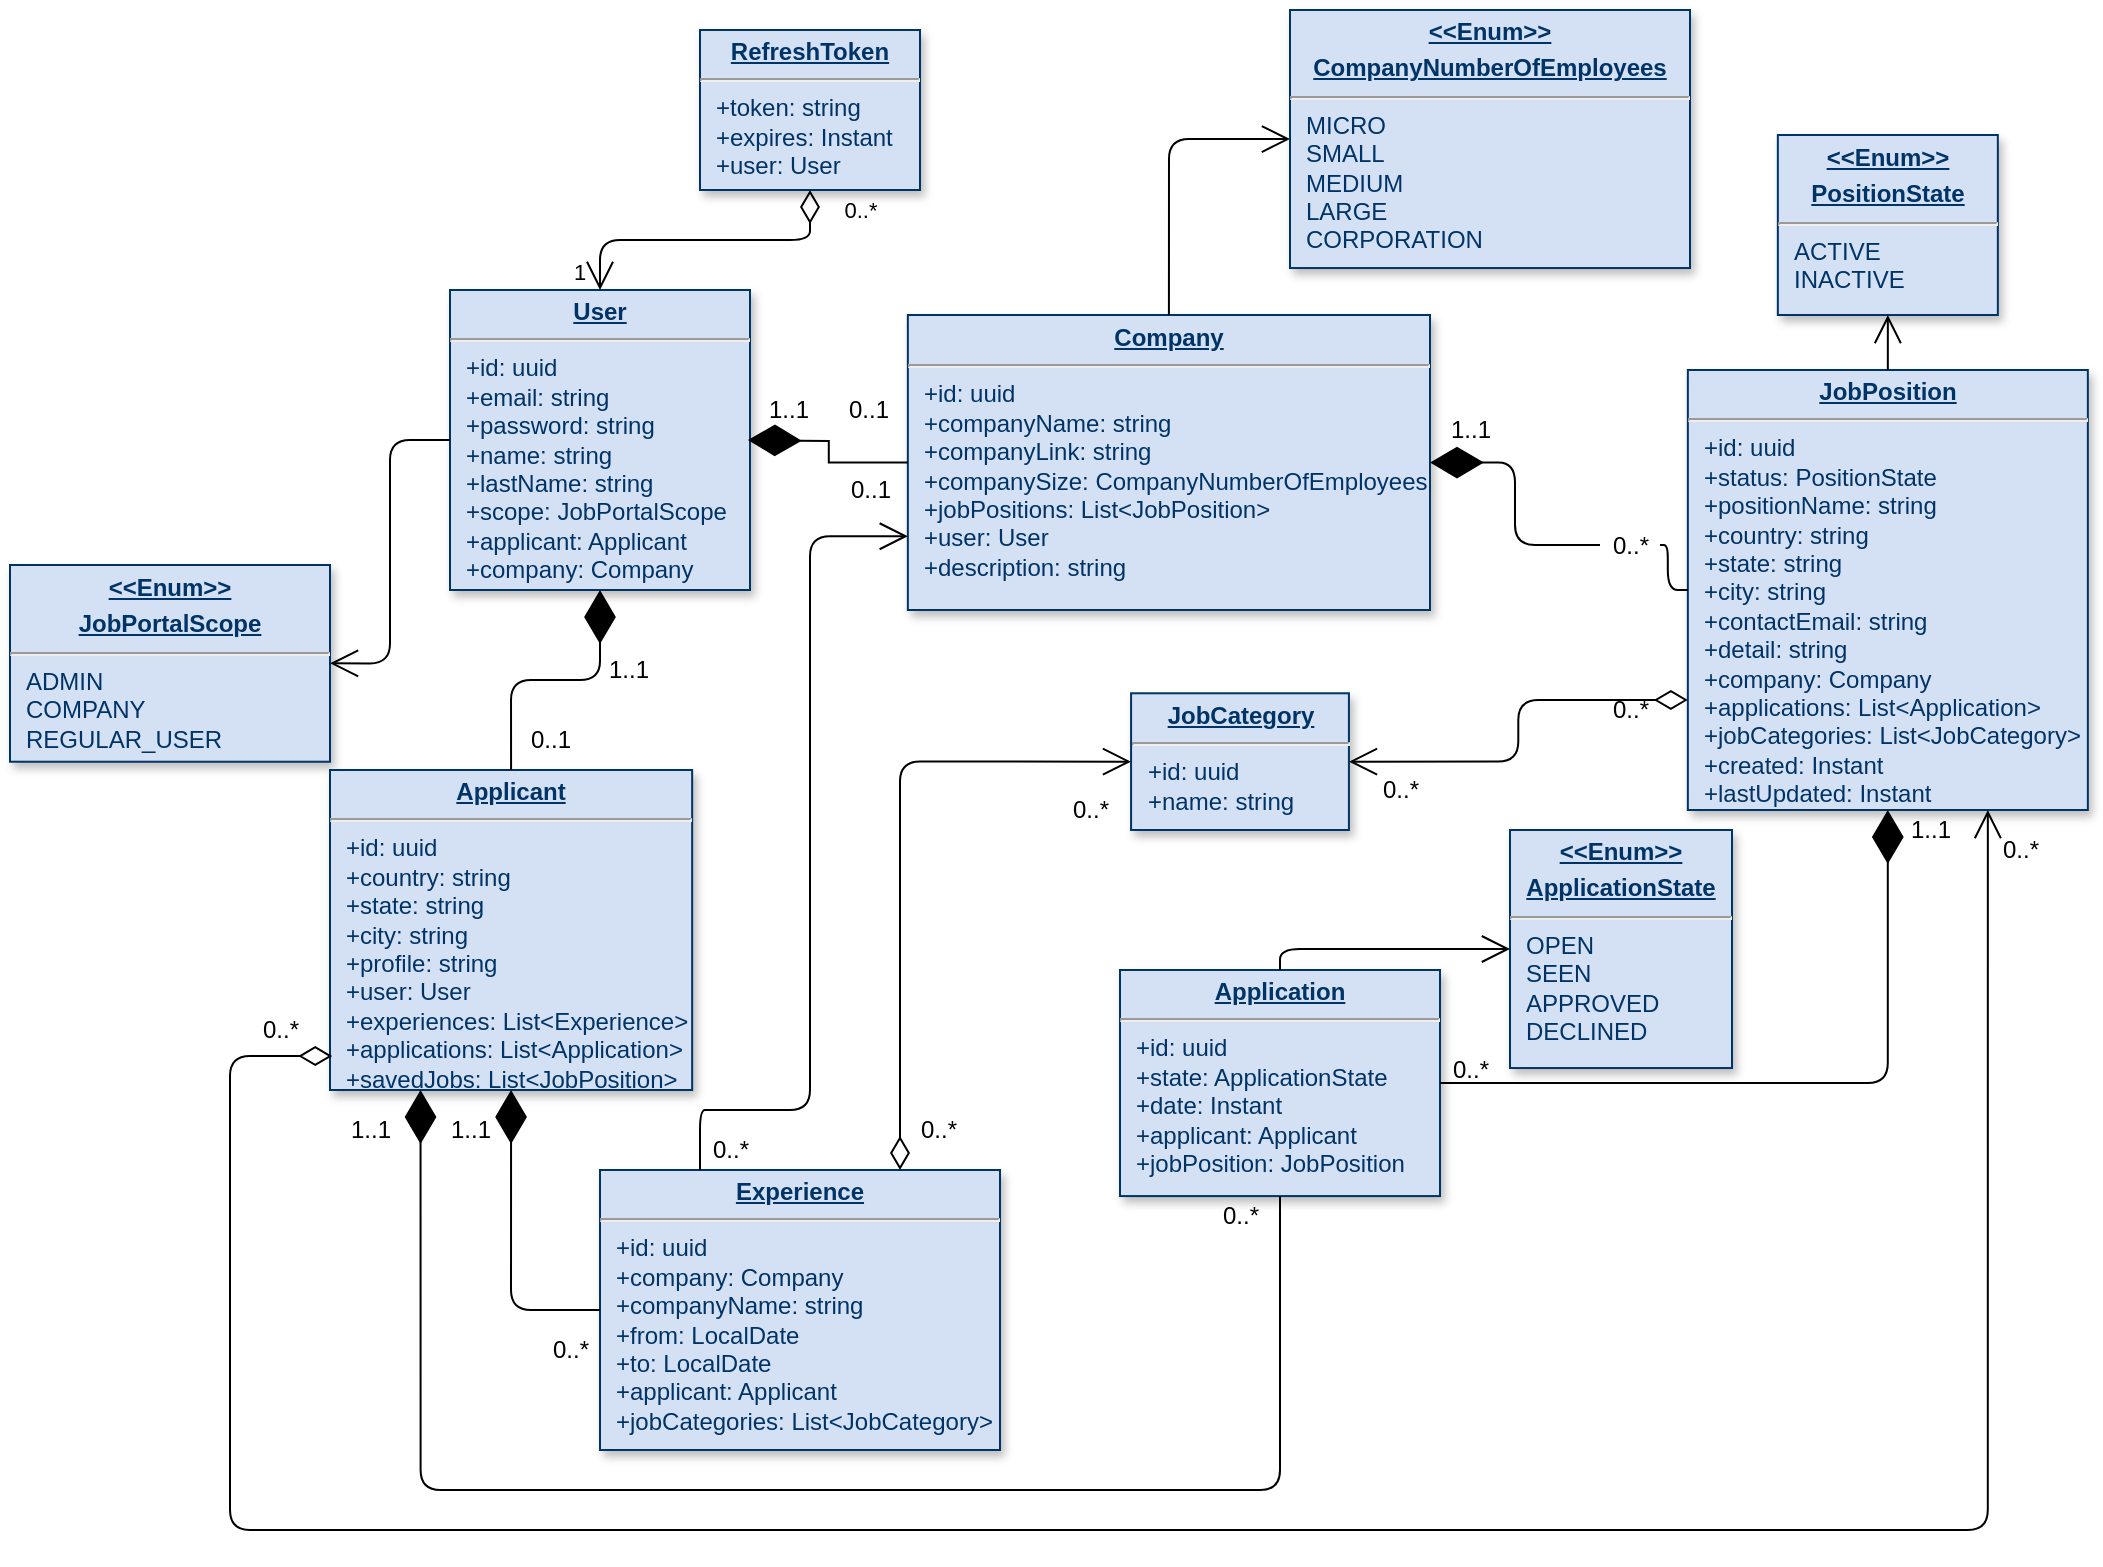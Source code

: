 <mxfile version="19.0.3" type="device"><diagram name="Page-1" id="efa7a0a1-bf9b-a30e-e6df-94a7791c09e9"><mxGraphModel dx="1038" dy="626" grid="1" gridSize="10" guides="1" tooltips="1" connect="1" arrows="1" fold="1" page="1" pageScale="1" pageWidth="826" pageHeight="1169" background="none" math="0" shadow="0"><root><mxCell id="0"/><mxCell id="1" parent="0"/><mxCell id="19" value="&lt;p style=&quot;margin: 0px; margin-top: 4px; text-align: center; text-decoration: underline;&quot;&gt;&lt;b&gt;&amp;lt;&amp;lt;Enum&amp;gt;&amp;gt;&lt;/b&gt;&lt;strong&gt;&lt;br&gt;&lt;/strong&gt;&lt;/p&gt;&lt;p style=&quot;margin: 0px; margin-top: 4px; text-align: center; text-decoration: underline;&quot;&gt;&lt;strong&gt;ApplicationState&lt;/strong&gt;&lt;/p&gt;&lt;hr&gt;&lt;p style=&quot;margin: 0px; margin-left: 8px;&quot;&gt;OPEN&lt;/p&gt;&lt;p style=&quot;margin: 0px; margin-left: 8px;&quot;&gt;SEEN&lt;/p&gt;&lt;p style=&quot;margin: 0px; margin-left: 8px;&quot;&gt;APPROVED&lt;/p&gt;&lt;p style=&quot;margin: 0px; margin-left: 8px;&quot;&gt;DECLINED&lt;/p&gt;" style="verticalAlign=top;align=left;overflow=fill;fontSize=12;fontFamily=Helvetica;html=1;strokeColor=#003366;shadow=1;fillColor=#D4E1F5;fontColor=#003366" parent="1" vertex="1"><mxGeometry x="1090" y="640" width="111" height="119.02" as="geometry"/></mxCell><mxCell id="20" value="&lt;p style=&quot;margin: 0px; margin-top: 4px; text-align: center; text-decoration: underline;&quot;&gt;&lt;strong&gt;Company&lt;/strong&gt;&lt;/p&gt;&lt;hr&gt;&lt;p style=&quot;margin: 0px; margin-left: 8px;&quot;&gt;+id: uuid&lt;/p&gt;&lt;p style=&quot;margin: 0px; margin-left: 8px;&quot;&gt;&lt;span style=&quot;background-color: initial;&quot;&gt;+companyName: string&lt;/span&gt;&lt;br&gt;&lt;/p&gt;&lt;p style=&quot;margin: 0px; margin-left: 8px;&quot;&gt;+companyLink: string&lt;/p&gt;&lt;p style=&quot;margin: 0px; margin-left: 8px;&quot;&gt;+companySize: CompanyNumberOfEmployees&lt;/p&gt;&lt;p style=&quot;margin: 0px; margin-left: 8px;&quot;&gt;+jobPositions: List&amp;lt;JobPosition&amp;gt;&lt;/p&gt;&lt;p style=&quot;margin: 0px; margin-left: 8px;&quot;&gt;+user: User&lt;/p&gt;&lt;p style=&quot;margin: 0px; margin-left: 8px;&quot;&gt;+description: string&lt;/p&gt;" style="verticalAlign=top;align=left;overflow=fill;fontSize=12;fontFamily=Helvetica;html=1;strokeColor=#003366;shadow=1;fillColor=#D4E1F5;fontColor=#003366" parent="1" vertex="1"><mxGeometry x="788.92" y="382.5" width="261.08" height="147.5" as="geometry"/></mxCell><mxCell id="21" value="&lt;p style=&quot;margin: 0px; margin-top: 4px; text-align: center; text-decoration: underline;&quot;&gt;&lt;b&gt;&amp;lt;&amp;lt;Enum&amp;gt;&amp;gt;&lt;/b&gt;&lt;strong&gt;&lt;br&gt;&lt;/strong&gt;&lt;/p&gt;&lt;p style=&quot;margin: 0px; margin-top: 4px; text-align: center; text-decoration: underline;&quot;&gt;&lt;strong&gt;PositionState&lt;/strong&gt;&lt;/p&gt;&lt;hr&gt;&lt;p style=&quot;margin: 0px; margin-left: 8px;&quot;&gt;ACTIVE&lt;/p&gt;&lt;p style=&quot;margin: 0px; margin-left: 8px;&quot;&gt;INACTIVE&lt;/p&gt;" style="verticalAlign=top;align=left;overflow=fill;fontSize=12;fontFamily=Helvetica;html=1;strokeColor=#003366;shadow=1;fillColor=#D4E1F5;fontColor=#003366" parent="1" vertex="1"><mxGeometry x="1223.92" y="292.5" width="110" height="90" as="geometry"/></mxCell><mxCell id="22" value="&lt;p style=&quot;margin: 0px; margin-top: 4px; text-align: center; text-decoration: underline;&quot;&gt;&lt;strong&gt;User&lt;/strong&gt;&lt;/p&gt;&lt;hr&gt;&lt;p style=&quot;margin: 0px; margin-left: 8px;&quot;&gt;+id: uuid&lt;/p&gt;&lt;p style=&quot;margin: 0px; margin-left: 8px;&quot;&gt;+email: string&lt;/p&gt;&lt;p style=&quot;margin: 0px; margin-left: 8px;&quot;&gt;+password: string&lt;/p&gt;&lt;p style=&quot;margin: 0px; margin-left: 8px;&quot;&gt;+name: string&lt;/p&gt;&lt;p style=&quot;margin: 0px; margin-left: 8px;&quot;&gt;+lastName: string&lt;/p&gt;&lt;p style=&quot;margin: 0px; margin-left: 8px;&quot;&gt;+scope: JobPortalScope&lt;/p&gt;&lt;p style=&quot;margin: 0px; margin-left: 8px;&quot;&gt;+applicant: Applicant&lt;/p&gt;&lt;p style=&quot;margin: 0px; margin-left: 8px;&quot;&gt;+company: Company&lt;/p&gt;" style="verticalAlign=top;align=left;overflow=fill;fontSize=12;fontFamily=Helvetica;html=1;strokeColor=#003366;shadow=1;fillColor=#D4E1F5;fontColor=#003366" parent="1" vertex="1"><mxGeometry x="560" y="370" width="150" height="150" as="geometry"/></mxCell><mxCell id="23" value="&lt;p style=&quot;margin: 0px; margin-top: 4px; text-align: center; text-decoration: underline;&quot;&gt;&lt;strong&gt;JobCategory&lt;/strong&gt;&lt;/p&gt;&lt;hr&gt;&lt;p style=&quot;margin: 0px; margin-left: 8px;&quot;&gt;+id: uuid&lt;/p&gt;&lt;p style=&quot;margin: 0px; margin-left: 8px;&quot;&gt;+name: string&lt;/p&gt;" style="verticalAlign=top;align=left;overflow=fill;fontSize=12;fontFamily=Helvetica;html=1;strokeColor=#003366;shadow=1;fillColor=#D4E1F5;fontColor=#003366" parent="1" vertex="1"><mxGeometry x="900.54" y="571.64" width="108.92" height="68.36" as="geometry"/></mxCell><mxCell id="24" value="&lt;p style=&quot;margin: 0px; margin-top: 4px; text-align: center; text-decoration: underline;&quot;&gt;&lt;b&gt;Application&lt;/b&gt;&lt;/p&gt;&lt;hr&gt;&lt;p style=&quot;margin: 0px; margin-left: 8px;&quot;&gt;+id: uuid&lt;/p&gt;&lt;p style=&quot;margin: 0px; margin-left: 8px;&quot;&gt;+state: ApplicationState&lt;/p&gt;&lt;p style=&quot;margin: 0px; margin-left: 8px;&quot;&gt;+date: Instant&lt;/p&gt;&lt;p style=&quot;margin: 0px; margin-left: 8px;&quot;&gt;+applicant: Applicant&lt;/p&gt;&lt;p style=&quot;margin: 0px; margin-left: 8px;&quot;&gt;+jobPosition: JobPosition&lt;/p&gt;" style="verticalAlign=top;align=left;overflow=fill;fontSize=12;fontFamily=Helvetica;html=1;strokeColor=#003366;shadow=1;fillColor=#D4E1F5;fontColor=#003366" parent="1" vertex="1"><mxGeometry x="895" y="710" width="160" height="113.04" as="geometry"/></mxCell><mxCell id="25" value="&lt;p style=&quot;margin: 0px; margin-top: 4px; text-align: center; text-decoration: underline;&quot;&gt;&lt;b&gt;&amp;lt;&amp;lt;Enum&amp;gt;&amp;gt;&lt;/b&gt;&lt;/p&gt;&lt;p style=&quot;margin: 0px; margin-top: 4px; text-align: center; text-decoration: underline;&quot;&gt;&lt;b&gt;JobPortalScope&lt;/b&gt;&lt;/p&gt;&lt;hr&gt;&lt;p style=&quot;margin: 0px; margin-left: 8px;&quot;&gt;ADMIN&lt;/p&gt;&lt;p style=&quot;margin: 0px; margin-left: 8px;&quot;&gt;COMPANY&lt;/p&gt;&lt;p style=&quot;margin: 0px; margin-left: 8px;&quot;&gt;REGULAR_USER&lt;/p&gt;" style="verticalAlign=top;align=left;overflow=fill;fontSize=12;fontFamily=Helvetica;html=1;strokeColor=#003366;shadow=1;fillColor=#D4E1F5;fontColor=#003366" parent="1" vertex="1"><mxGeometry x="340" y="507.5" width="160" height="98.36" as="geometry"/></mxCell><mxCell id="26" value="&lt;p style=&quot;margin: 0px; margin-top: 4px; text-align: center; text-decoration: underline;&quot;&gt;&lt;b&gt;JobPosition&lt;/b&gt;&lt;/p&gt;&lt;hr&gt;&lt;p style=&quot;margin: 0px; margin-left: 8px;&quot;&gt;+id: uuid&lt;/p&gt;&lt;p style=&quot;margin: 0px; margin-left: 8px;&quot;&gt;+status: PositionState&lt;/p&gt;&lt;p style=&quot;margin: 0px; margin-left: 8px;&quot;&gt;+positionName: string&lt;/p&gt;&lt;p style=&quot;margin: 0px; margin-left: 8px;&quot;&gt;+country: string&lt;/p&gt;&lt;p style=&quot;margin: 0px; margin-left: 8px;&quot;&gt;+state: string&lt;/p&gt;&lt;p style=&quot;margin: 0px; margin-left: 8px;&quot;&gt;+city: string&lt;/p&gt;&lt;p style=&quot;margin: 0px; margin-left: 8px;&quot;&gt;+contactEmail: string&lt;br&gt;+detail: string&lt;/p&gt;&lt;p style=&quot;margin: 0px; margin-left: 8px;&quot;&gt;+company: Company&lt;/p&gt;&lt;p style=&quot;margin: 0px; margin-left: 8px;&quot;&gt;+applications: List&amp;lt;Application&amp;gt;&lt;/p&gt;&lt;p style=&quot;margin: 0px; margin-left: 8px;&quot;&gt;+jobCategories: List&amp;lt;JobCategory&amp;gt;&lt;/p&gt;&lt;p style=&quot;margin: 0px; margin-left: 8px;&quot;&gt;+created: Instant&lt;/p&gt;&lt;p style=&quot;margin: 0px; margin-left: 8px;&quot;&gt;+lastUpdated: Instant&lt;/p&gt;" style="verticalAlign=top;align=left;overflow=fill;fontSize=12;fontFamily=Helvetica;html=1;strokeColor=#003366;shadow=1;fillColor=#D4E1F5;fontColor=#003366" parent="1" vertex="1"><mxGeometry x="1178.92" y="410" width="200" height="220" as="geometry"/></mxCell><mxCell id="27" value="&lt;p style=&quot;margin: 0px; margin-top: 4px; text-align: center; text-decoration: underline;&quot;&gt;&lt;strong&gt;Experience&lt;/strong&gt;&lt;/p&gt;&lt;hr&gt;&lt;p style=&quot;margin: 0px; margin-left: 8px;&quot;&gt;+id: uuid&lt;/p&gt;&lt;p style=&quot;margin: 0px; margin-left: 8px;&quot;&gt;+company: Company&lt;/p&gt;&lt;p style=&quot;margin: 0px; margin-left: 8px;&quot;&gt;+companyName: string&lt;/p&gt;&lt;p style=&quot;margin: 0px; margin-left: 8px;&quot;&gt;+from: LocalDate&lt;/p&gt;&lt;p style=&quot;margin: 0px; margin-left: 8px;&quot;&gt;+to: LocalDate&lt;/p&gt;&lt;p style=&quot;margin: 0px; margin-left: 8px;&quot;&gt;+applicant: Applicant&lt;/p&gt;&lt;p style=&quot;margin: 0px; margin-left: 8px;&quot;&gt;+jobCategories: List&amp;lt;JobCategory&amp;gt;&lt;/p&gt;" style="verticalAlign=top;align=left;overflow=fill;fontSize=12;fontFamily=Helvetica;html=1;strokeColor=#003366;shadow=1;fillColor=#D4E1F5;fontColor=#003366" parent="1" vertex="1"><mxGeometry x="635" y="810" width="200" height="140" as="geometry"/></mxCell><mxCell id="29" value="&lt;p style=&quot;margin: 0px; margin-top: 4px; text-align: center; text-decoration: underline;&quot;&gt;&lt;b&gt;Applicant&lt;/b&gt;&lt;/p&gt;&lt;hr&gt;&lt;p style=&quot;margin: 0px; margin-left: 8px;&quot;&gt;+id: uuid&lt;/p&gt;&lt;p style=&quot;margin: 0px; margin-left: 8px;&quot;&gt;+country: string&lt;/p&gt;&lt;p style=&quot;margin: 0px; margin-left: 8px;&quot;&gt;+state: string&lt;/p&gt;&lt;p style=&quot;margin: 0px; margin-left: 8px;&quot;&gt;+city: string&lt;/p&gt;&lt;p style=&quot;margin: 0px; margin-left: 8px;&quot;&gt;+profile: string&lt;/p&gt;&lt;p style=&quot;margin: 0px; margin-left: 8px;&quot;&gt;+user: User&lt;/p&gt;&lt;p style=&quot;margin: 0px; margin-left: 8px;&quot;&gt;+experiences: List&amp;lt;Experience&amp;gt;&lt;/p&gt;&lt;p style=&quot;margin: 0px; margin-left: 8px;&quot;&gt;+applications: List&amp;lt;Application&amp;gt;&lt;/p&gt;&lt;p style=&quot;margin: 0px; margin-left: 8px;&quot;&gt;+savedJobs: List&amp;lt;JobPosition&amp;gt;&lt;/p&gt;" style="verticalAlign=top;align=left;overflow=fill;fontSize=12;fontFamily=Helvetica;html=1;strokeColor=#003366;shadow=1;fillColor=#D4E1F5;fontColor=#003366" parent="1" vertex="1"><mxGeometry x="500" y="610" width="181.08" height="160" as="geometry"/></mxCell><mxCell id="35" value="&lt;p style=&quot;margin: 0px; margin-top: 4px; text-align: center; text-decoration: underline;&quot;&gt;&lt;b&gt;RefreshToken&lt;/b&gt;&lt;/p&gt;&lt;hr&gt;&lt;p style=&quot;margin: 0px; margin-left: 8px;&quot;&gt;+token: string&lt;/p&gt;&lt;p style=&quot;margin: 0px; margin-left: 8px;&quot;&gt;+expires: Instant&lt;/p&gt;&lt;p style=&quot;margin: 0px; margin-left: 8px;&quot;&gt;+user: User&lt;/p&gt;" style="verticalAlign=top;align=left;overflow=fill;fontSize=12;fontFamily=Helvetica;html=1;strokeColor=#003366;shadow=1;fillColor=#D4E1F5;fontColor=#003366" parent="1" vertex="1"><mxGeometry x="685" y="240" width="110" height="80" as="geometry"/></mxCell><mxCell id="EcjayQGVEjYEVbbCxStr-118" value="0..1" style="text;html=1;align=center;verticalAlign=middle;resizable=0;points=[];autosize=1;strokeColor=none;fillColor=none;" parent="1" vertex="1"><mxGeometry x="590" y="585" width="40" height="20" as="geometry"/></mxCell><mxCell id="EcjayQGVEjYEVbbCxStr-119" value="0..1" style="text;html=1;align=center;verticalAlign=middle;resizable=0;points=[];autosize=1;strokeColor=none;fillColor=none;" parent="1" vertex="1"><mxGeometry x="748.92" y="420" width="40" height="20" as="geometry"/></mxCell><mxCell id="EcjayQGVEjYEVbbCxStr-122" value="" style="endArrow=diamondThin;endFill=1;endSize=24;html=1;rounded=1;entryX=0.5;entryY=1;entryDx=0;entryDy=0;exitX=0.5;exitY=0;exitDx=0;exitDy=0;edgeStyle=orthogonalEdgeStyle;" parent="1" source="29" target="22" edge="1"><mxGeometry width="160" relative="1" as="geometry"><mxPoint x="758.92" y="780" as="sourcePoint"/><mxPoint x="868.92" y="650" as="targetPoint"/></mxGeometry></mxCell><mxCell id="EcjayQGVEjYEVbbCxStr-123" value="1..1" style="text;html=1;align=center;verticalAlign=middle;resizable=0;points=[];autosize=1;strokeColor=none;fillColor=none;" parent="1" vertex="1"><mxGeometry x="628.92" y="550" width="40" height="20" as="geometry"/></mxCell><mxCell id="EcjayQGVEjYEVbbCxStr-127" value="" style="endArrow=diamondThin;endFill=1;endSize=24;html=1;rounded=0;exitX=0;exitY=0.5;exitDx=0;exitDy=0;edgeStyle=orthogonalEdgeStyle;" parent="1" source="20" edge="1"><mxGeometry width="160" relative="1" as="geometry"><mxPoint x="688.38" y="630" as="sourcePoint"/><mxPoint x="708.92" y="445" as="targetPoint"/></mxGeometry></mxCell><mxCell id="EcjayQGVEjYEVbbCxStr-128" value="1..1" style="text;html=1;align=center;verticalAlign=middle;resizable=0;points=[];autosize=1;strokeColor=none;fillColor=none;" parent="1" vertex="1"><mxGeometry x="708.92" y="420" width="40" height="20" as="geometry"/></mxCell><mxCell id="EcjayQGVEjYEVbbCxStr-130" value="1..1" style="text;html=1;align=center;verticalAlign=middle;resizable=0;points=[];autosize=1;strokeColor=none;fillColor=none;" parent="1" vertex="1"><mxGeometry x="1050" y="430" width="40" height="20" as="geometry"/></mxCell><mxCell id="EcjayQGVEjYEVbbCxStr-131" value="" style="endArrow=diamondThin;endFill=1;endSize=24;html=1;rounded=1;edgeStyle=orthogonalEdgeStyle;entryX=1;entryY=0.5;entryDx=0;entryDy=0;startArrow=none;" parent="1" source="EcjayQGVEjYEVbbCxStr-121" target="20" edge="1"><mxGeometry width="160" relative="1" as="geometry"><mxPoint x="798.92" y="455" as="sourcePoint"/><mxPoint x="718.92" y="455" as="targetPoint"/></mxGeometry></mxCell><mxCell id="EcjayQGVEjYEVbbCxStr-134" value="0..*" style="text;html=1;align=center;verticalAlign=middle;resizable=0;points=[];autosize=1;strokeColor=none;fillColor=none;" parent="1" vertex="1"><mxGeometry x="1055" y="750" width="30" height="20" as="geometry"/></mxCell><mxCell id="EcjayQGVEjYEVbbCxStr-135" value="1..1" style="text;html=1;align=center;verticalAlign=middle;resizable=0;points=[];autosize=1;strokeColor=none;fillColor=none;" parent="1" vertex="1"><mxGeometry x="1280" y="630" width="40" height="20" as="geometry"/></mxCell><mxCell id="EcjayQGVEjYEVbbCxStr-136" value="" style="endArrow=diamondThin;endFill=1;endSize=24;html=1;rounded=1;edgeStyle=orthogonalEdgeStyle;exitX=1;exitY=0.5;exitDx=0;exitDy=0;" parent="1" source="24" target="26" edge="1"><mxGeometry width="160" relative="1" as="geometry"><mxPoint x="1188.92" y="535" as="sourcePoint"/><mxPoint x="1280" y="710" as="targetPoint"/></mxGeometry></mxCell><mxCell id="EcjayQGVEjYEVbbCxStr-137" value="1" style="endArrow=open;html=1;endSize=12;startArrow=diamondThin;startSize=14;startFill=0;edgeStyle=orthogonalEdgeStyle;align=left;verticalAlign=bottom;rounded=1;exitX=0;exitY=0.75;exitDx=0;exitDy=0;entryX=1;entryY=0.5;entryDx=0;entryDy=0;deletable=1;cloneable=1;movable=1;bendable=1;strokeWidth=1;fontColor=none;noLabel=1;" parent="1" source="26" target="23" edge="1"><mxGeometry x="-1" y="235" relative="1" as="geometry"><mxPoint x="840" y="560" as="sourcePoint"/><mxPoint x="1000" y="560" as="targetPoint"/><mxPoint x="211" y="-132" as="offset"/></mxGeometry></mxCell><mxCell id="EcjayQGVEjYEVbbCxStr-138" value="0..*" style="text;html=1;align=center;verticalAlign=middle;resizable=0;points=[];autosize=1;strokeColor=none;fillColor=none;" parent="1" vertex="1"><mxGeometry x="1020.0" y="610" width="30" height="20" as="geometry"/></mxCell><mxCell id="EcjayQGVEjYEVbbCxStr-139" value="" style="endArrow=diamondThin;endFill=1;endSize=24;html=1;rounded=1;entryX=0.5;entryY=1;entryDx=0;entryDy=0;exitX=0;exitY=0.5;exitDx=0;exitDy=0;edgeStyle=orthogonalEdgeStyle;" parent="1" source="27" target="29" edge="1"><mxGeometry width="160" relative="1" as="geometry"><mxPoint x="700" y="640" as="sourcePoint"/><mxPoint x="860" y="640" as="targetPoint"/></mxGeometry></mxCell><mxCell id="EcjayQGVEjYEVbbCxStr-140" value="1..1" style="text;html=1;align=center;verticalAlign=middle;resizable=0;points=[];autosize=1;strokeColor=none;fillColor=none;" parent="1" vertex="1"><mxGeometry x="550" y="780" width="40" height="20" as="geometry"/></mxCell><mxCell id="EcjayQGVEjYEVbbCxStr-141" value="0..*" style="text;html=1;align=center;verticalAlign=middle;resizable=0;points=[];autosize=1;strokeColor=none;fillColor=none;" parent="1" vertex="1"><mxGeometry x="605" y="890" width="30" height="20" as="geometry"/></mxCell><mxCell id="EcjayQGVEjYEVbbCxStr-148" value="" style="endArrow=open;endFill=1;endSize=12;html=1;rounded=1;entryX=0;entryY=0.75;entryDx=0;entryDy=0;exitX=0.25;exitY=0;exitDx=0;exitDy=0;edgeStyle=orthogonalEdgeStyle;" parent="1" source="27" target="20" edge="1"><mxGeometry width="160" relative="1" as="geometry"><mxPoint x="780" y="680" as="sourcePoint"/><mxPoint x="940" y="680" as="targetPoint"/><Array as="points"><mxPoint x="690" y="780"/><mxPoint x="740" y="780"/><mxPoint x="740" y="476"/></Array></mxGeometry></mxCell><mxCell id="EcjayQGVEjYEVbbCxStr-149" value="0..1" style="text;html=1;align=center;verticalAlign=middle;resizable=0;points=[];autosize=1;strokeColor=none;fillColor=none;" parent="1" vertex="1"><mxGeometry x="750" y="460" width="40" height="20" as="geometry"/></mxCell><mxCell id="EcjayQGVEjYEVbbCxStr-150" value="0..*" style="text;html=1;align=center;verticalAlign=middle;resizable=0;points=[];autosize=1;strokeColor=none;fillColor=none;" parent="1" vertex="1"><mxGeometry x="685" y="790" width="30" height="20" as="geometry"/></mxCell><mxCell id="EcjayQGVEjYEVbbCxStr-151" value="0..*" style="text;html=1;align=center;verticalAlign=middle;resizable=0;points=[];autosize=1;strokeColor=none;fillColor=none;" parent="1" vertex="1"><mxGeometry x="1135" y="570" width="30" height="20" as="geometry"/></mxCell><mxCell id="EcjayQGVEjYEVbbCxStr-152" value="1" style="endArrow=open;html=1;endSize=12;startArrow=diamondThin;startSize=14;startFill=0;edgeStyle=orthogonalEdgeStyle;align=left;verticalAlign=bottom;rounded=1;exitX=0.75;exitY=0;exitDx=0;exitDy=0;entryX=0;entryY=0.5;entryDx=0;entryDy=0;deletable=1;cloneable=1;movable=1;bendable=1;strokeWidth=1;fontColor=none;noLabel=1;" parent="1" source="27" target="23" edge="1"><mxGeometry x="-1" y="235" relative="1" as="geometry"><mxPoint x="941.84" y="581.66" as="sourcePoint"/><mxPoint x="788.92" y="658.34" as="targetPoint"/><mxPoint x="211" y="-132" as="offset"/></mxGeometry></mxCell><mxCell id="EcjayQGVEjYEVbbCxStr-153" value="0..*" style="text;html=1;align=center;verticalAlign=middle;resizable=0;points=[];autosize=1;strokeColor=none;fillColor=none;" parent="1" vertex="1"><mxGeometry x="865.0" y="620" width="30" height="20" as="geometry"/></mxCell><mxCell id="EcjayQGVEjYEVbbCxStr-154" value="0..*" style="text;html=1;align=center;verticalAlign=middle;resizable=0;points=[];autosize=1;strokeColor=none;fillColor=none;" parent="1" vertex="1"><mxGeometry x="788.92" y="780" width="30" height="20" as="geometry"/></mxCell><mxCell id="EcjayQGVEjYEVbbCxStr-155" value="" style="endArrow=open;endFill=1;endSize=12;html=1;rounded=1;labelBackgroundColor=default;fontFamily=Helvetica;fontSize=11;fontColor=none;strokeColor=default;strokeWidth=1;shape=connector;entryX=0.5;entryY=1;entryDx=0;entryDy=0;" parent="1" source="26" target="21" edge="1"><mxGeometry width="160" relative="1" as="geometry"><mxPoint x="710" y="550" as="sourcePoint"/><mxPoint x="870" y="550" as="targetPoint"/></mxGeometry></mxCell><mxCell id="EcjayQGVEjYEVbbCxStr-156" value="" style="endArrow=open;endFill=1;endSize=12;html=1;rounded=1;labelBackgroundColor=default;fontFamily=Helvetica;fontSize=11;fontColor=none;strokeColor=default;strokeWidth=1;shape=connector;exitX=0.5;exitY=0;exitDx=0;exitDy=0;edgeStyle=orthogonalEdgeStyle;" parent="1" source="24" target="19" edge="1"><mxGeometry width="160" relative="1" as="geometry"><mxPoint x="710" y="650" as="sourcePoint"/><mxPoint x="870" y="650" as="targetPoint"/></mxGeometry></mxCell><mxCell id="EcjayQGVEjYEVbbCxStr-157" value="" style="endArrow=open;endFill=1;endSize=12;html=1;rounded=1;labelBackgroundColor=default;fontFamily=Helvetica;fontSize=11;fontColor=none;strokeColor=default;strokeWidth=1;shape=connector;entryX=1;entryY=0.5;entryDx=0;entryDy=0;edgeStyle=orthogonalEdgeStyle;" parent="1" source="22" target="25" edge="1"><mxGeometry width="160" relative="1" as="geometry"><mxPoint x="710" y="650" as="sourcePoint"/><mxPoint x="870" y="650" as="targetPoint"/></mxGeometry></mxCell><mxCell id="EcjayQGVEjYEVbbCxStr-158" value="1" style="endArrow=open;html=1;endSize=12;startArrow=diamondThin;startSize=14;startFill=0;edgeStyle=orthogonalEdgeStyle;align=left;verticalAlign=bottom;rounded=1;labelBackgroundColor=default;fontFamily=Helvetica;fontSize=11;fontColor=none;strokeColor=default;strokeWidth=1;shape=connector;exitX=0.5;exitY=1;exitDx=0;exitDy=0;entryX=0.5;entryY=0;entryDx=0;entryDy=0;" parent="1" source="35" target="22" edge="1"><mxGeometry x="1" y="-15" relative="1" as="geometry"><mxPoint x="700" y="560" as="sourcePoint"/><mxPoint x="860" y="560" as="targetPoint"/><mxPoint as="offset"/></mxGeometry></mxCell><mxCell id="EcjayQGVEjYEVbbCxStr-159" value="0..*" style="text;html=1;align=center;verticalAlign=middle;resizable=0;points=[];autosize=1;strokeColor=none;fillColor=none;fontSize=11;fontFamily=Helvetica;fontColor=none;" parent="1" vertex="1"><mxGeometry x="750" y="320" width="30" height="20" as="geometry"/></mxCell><mxCell id="EcjayQGVEjYEVbbCxStr-160" value="" style="endArrow=diamondThin;endFill=1;endSize=24;html=1;rounded=1;exitX=0.5;exitY=1;exitDx=0;exitDy=0;edgeStyle=orthogonalEdgeStyle;entryX=0.25;entryY=1;entryDx=0;entryDy=0;" parent="1" source="24" target="29" edge="1"><mxGeometry width="160" relative="1" as="geometry"><mxPoint x="574.47" y="880" as="sourcePoint"/><mxPoint x="460" y="800" as="targetPoint"/><Array as="points"><mxPoint x="975" y="970"/><mxPoint x="545" y="970"/></Array></mxGeometry></mxCell><mxCell id="EcjayQGVEjYEVbbCxStr-161" value="1..1" style="text;html=1;align=center;verticalAlign=middle;resizable=0;points=[];autosize=1;strokeColor=none;fillColor=none;" parent="1" vertex="1"><mxGeometry x="500" y="780" width="40" height="20" as="geometry"/></mxCell><mxCell id="EcjayQGVEjYEVbbCxStr-162" value="0..*" style="text;html=1;align=center;verticalAlign=middle;resizable=0;points=[];autosize=1;strokeColor=none;fillColor=none;" parent="1" vertex="1"><mxGeometry x="940" y="823.04" width="30" height="20" as="geometry"/></mxCell><mxCell id="5F6uUC5AffU7H2-skPJk-35" value="&lt;p style=&quot;margin: 0px; margin-top: 4px; text-align: center; text-decoration: underline;&quot;&gt;&lt;b&gt;&amp;lt;&amp;lt;Enum&amp;gt;&amp;gt;&lt;/b&gt;&lt;strong&gt;&lt;br&gt;&lt;/strong&gt;&lt;/p&gt;&lt;p style=&quot;margin: 0px; margin-top: 4px; text-align: center; text-decoration: underline;&quot;&gt;&lt;b&gt;&lt;span style=&quot;text-align: left;&quot;&gt;CompanyNumberOfEmployees&lt;/span&gt;&lt;br&gt;&lt;/b&gt;&lt;/p&gt;&lt;hr&gt;&lt;p style=&quot;margin: 0px; margin-left: 8px;&quot;&gt;MICRO&lt;br&gt;SMALL&lt;/p&gt;&lt;p style=&quot;margin: 0px; margin-left: 8px;&quot;&gt;MEDIUM&lt;/p&gt;&lt;p style=&quot;margin: 0px; margin-left: 8px;&quot;&gt;LARGE&lt;br&gt;CORPORATION&lt;/p&gt;" style="verticalAlign=top;align=left;overflow=fill;fontSize=12;fontFamily=Helvetica;html=1;strokeColor=#003366;shadow=1;fillColor=#D4E1F5;fontColor=#003366" parent="1" vertex="1"><mxGeometry x="980" y="230" width="200" height="129.02" as="geometry"/></mxCell><mxCell id="5F6uUC5AffU7H2-skPJk-36" value="" style="endArrow=open;endFill=1;endSize=12;html=1;rounded=1;labelBackgroundColor=default;fontFamily=Helvetica;fontSize=11;fontColor=none;strokeColor=default;strokeWidth=1;shape=connector;exitX=0.5;exitY=0;exitDx=0;exitDy=0;edgeStyle=orthogonalEdgeStyle;entryX=0;entryY=0.5;entryDx=0;entryDy=0;" parent="1" source="20" target="5F6uUC5AffU7H2-skPJk-35" edge="1"><mxGeometry width="160" relative="1" as="geometry"><mxPoint x="1041" y="370.0" as="sourcePoint"/><mxPoint x="1186" y="349.571" as="targetPoint"/></mxGeometry></mxCell><mxCell id="EcjayQGVEjYEVbbCxStr-121" value="0..*" style="text;html=1;align=center;verticalAlign=middle;resizable=0;points=[];autosize=1;strokeColor=none;fillColor=none;" parent="1" vertex="1"><mxGeometry x="1135" y="487.5" width="30" height="20" as="geometry"/></mxCell><mxCell id="OaO94bUE2SHcsx4FsQYq-35" value="" style="endArrow=none;endFill=1;endSize=24;html=1;rounded=1;edgeStyle=orthogonalEdgeStyle;entryX=1;entryY=0.5;entryDx=0;entryDy=0;" parent="1" source="26" target="EcjayQGVEjYEVbbCxStr-121" edge="1"><mxGeometry width="160" relative="1" as="geometry"><mxPoint x="1178.92" y="510" as="sourcePoint"/><mxPoint x="1050" y="456.25" as="targetPoint"/></mxGeometry></mxCell><mxCell id="kW_ojj6Kne65aEaxBJ4O-35" value="1" style="endArrow=open;html=1;endSize=12;startArrow=diamondThin;startSize=14;startFill=0;edgeStyle=orthogonalEdgeStyle;align=left;verticalAlign=bottom;rounded=1;exitX=0.006;exitY=0.894;exitDx=0;exitDy=0;deletable=1;cloneable=1;movable=1;bendable=1;strokeWidth=1;fontColor=none;noLabel=1;exitPerimeter=0;entryX=0.75;entryY=1;entryDx=0;entryDy=0;" edge="1" parent="1" source="29" target="26"><mxGeometry x="-1" y="235" relative="1" as="geometry"><mxPoint x="1004.19" y="1070" as="sourcePoint"/><mxPoint x="1120" y="980" as="targetPoint"/><mxPoint x="211" y="-132" as="offset"/><Array as="points"><mxPoint x="450" y="753"/><mxPoint x="450" y="990"/><mxPoint x="1329" y="990"/></Array></mxGeometry></mxCell><mxCell id="kW_ojj6Kne65aEaxBJ4O-36" value="0..*" style="text;html=1;align=center;verticalAlign=middle;resizable=0;points=[];autosize=1;strokeColor=none;fillColor=none;" vertex="1" parent="1"><mxGeometry x="460" y="730" width="30" height="20" as="geometry"/></mxCell><mxCell id="kW_ojj6Kne65aEaxBJ4O-37" value="0..*" style="text;html=1;align=center;verticalAlign=middle;resizable=0;points=[];autosize=1;strokeColor=none;fillColor=none;" vertex="1" parent="1"><mxGeometry x="1330" y="640" width="30" height="20" as="geometry"/></mxCell></root></mxGraphModel></diagram></mxfile>